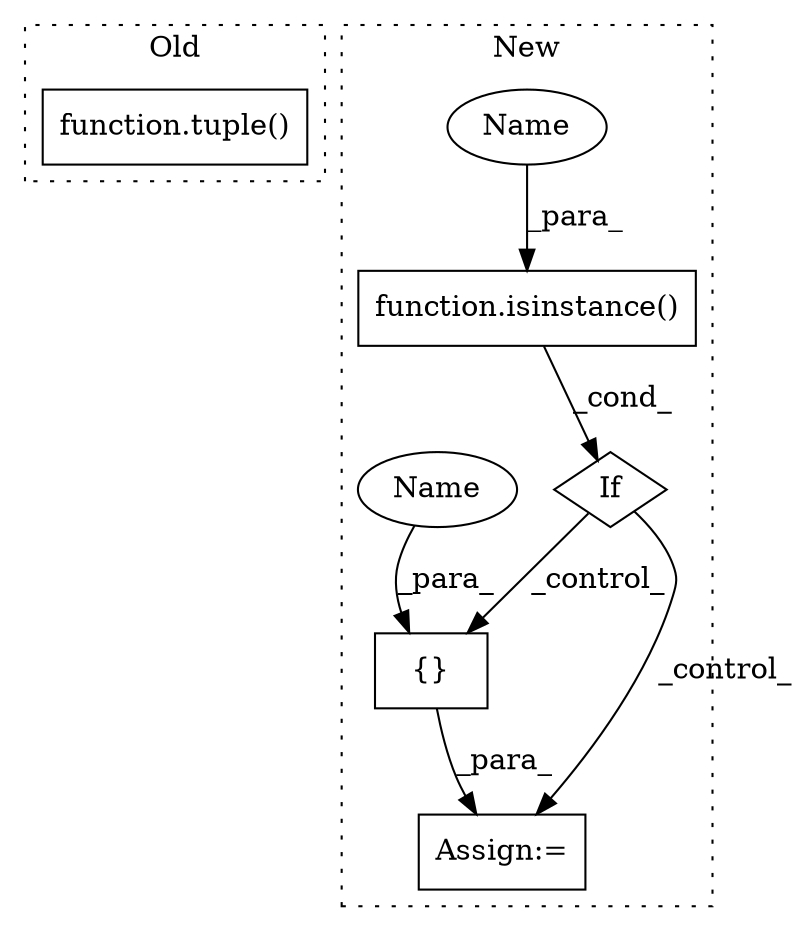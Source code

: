 digraph G {
subgraph cluster0 {
1 [label="function.tuple()" a="75" s="4935,5211" l="23,14" shape="box"];
label = "Old";
style="dotted";
}
subgraph cluster1 {
2 [label="function.isinstance()" a="75" s="5108,5126" l="11,1" shape="box"];
3 [label="If" a="96" s="5105" l="3" shape="diamond"];
4 [label="Assign:=" a="68" s="5143" l="3" shape="box"];
5 [label="{}" a="59" s="5146,5149" l="1,0" shape="box"];
6 [label="Name" a="87" s="5119" l="2" shape="ellipse"];
7 [label="Name" a="87" s="5147" l="2" shape="ellipse"];
label = "New";
style="dotted";
}
2 -> 3 [label="_cond_"];
3 -> 5 [label="_control_"];
3 -> 4 [label="_control_"];
5 -> 4 [label="_para_"];
6 -> 2 [label="_para_"];
7 -> 5 [label="_para_"];
}